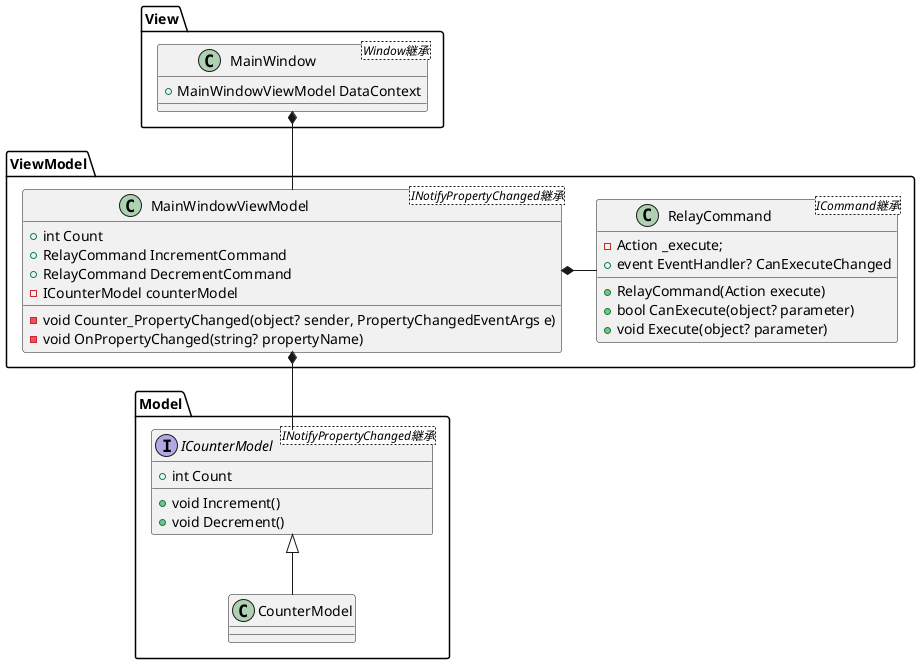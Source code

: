 @startuml class diagram

namespace View {
    class MainWindow<Window継承> {
        + MainWindowViewModel DataContext
    }
}
namespace ViewModel {
    class MainWindowViewModel<INotifyPropertyChanged継承> {
        + int Count
        + RelayCommand IncrementCommand
        + RelayCommand DecrementCommand
        - ICounterModel counterModel
        - void Counter_PropertyChanged(object? sender, PropertyChangedEventArgs e)
        - void OnPropertyChanged(string? propertyName)
    }
    class RelayCommand<ICommand継承> {
        - Action _execute;
        + RelayCommand(Action execute)
        + event EventHandler? CanExecuteChanged
        + bool CanExecute(object? parameter)
        + void Execute(object? parameter)
    }

    RelayCommand -left-* MainWindowViewModel
}
namespace Model {
    interface ICounterModel<INotifyPropertyChanged継承> {
        + int Count
        + void Increment()
        + void Decrement()
    }
    class CounterModel {}

    ICounterModel <|-- CounterModel
}

Model.ICounterModel -up-* ViewModel.MainWindowViewModel

ViewModel.MainWindowViewModel -up-* View.MainWindow

@enduml